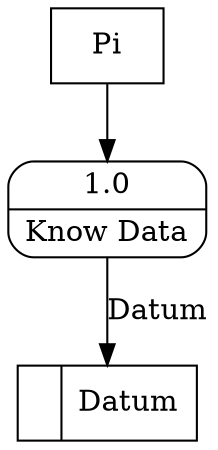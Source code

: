 digraph dfd2{ 
node[shape=record]
200 [label="<f0>  |<f1> Datum " ];
201 [label="Pi" shape=box];
202 [label="{<f0> 1.0|<f1> Know Data }" shape=Mrecord];
201 -> 202
202 -> 200 [label="Datum"]
}